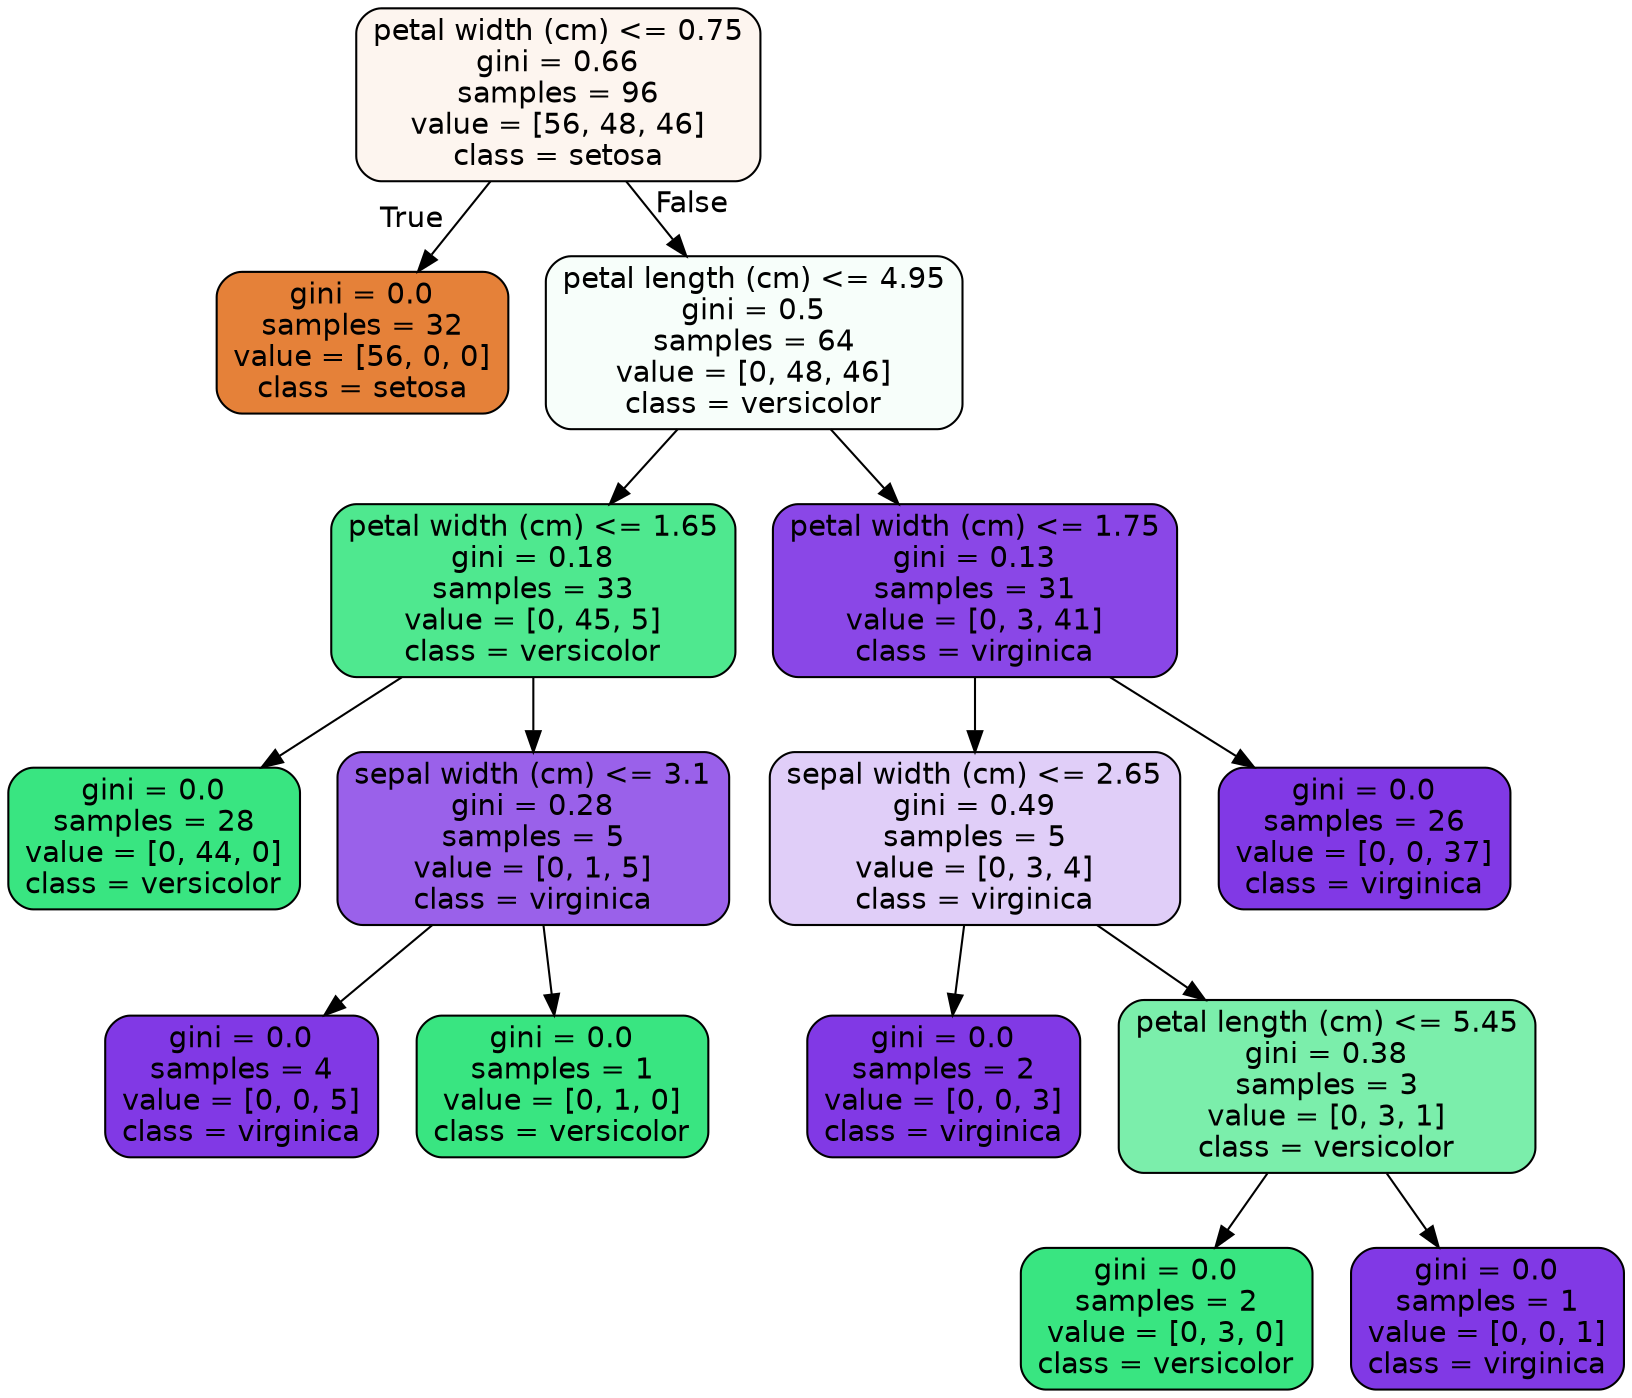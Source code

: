 digraph Tree {
node [shape=box, style="filled, rounded", color="black", fontname=helvetica] ;
edge [fontname=helvetica] ;
0 [label="petal width (cm) <= 0.75\ngini = 0.66\nsamples = 96\nvalue = [56, 48, 46]\nclass = setosa", fillcolor="#fdf5ef"] ;
1 [label="gini = 0.0\nsamples = 32\nvalue = [56, 0, 0]\nclass = setosa", fillcolor="#e58139"] ;
0 -> 1 [labeldistance=2.5, labelangle=45, headlabel="True"] ;
2 [label="petal length (cm) <= 4.95\ngini = 0.5\nsamples = 64\nvalue = [0, 48, 46]\nclass = versicolor", fillcolor="#f7fefa"] ;
0 -> 2 [labeldistance=2.5, labelangle=-45, headlabel="False"] ;
3 [label="petal width (cm) <= 1.65\ngini = 0.18\nsamples = 33\nvalue = [0, 45, 5]\nclass = versicolor", fillcolor="#4fe88f"] ;
2 -> 3 ;
4 [label="gini = 0.0\nsamples = 28\nvalue = [0, 44, 0]\nclass = versicolor", fillcolor="#39e581"] ;
3 -> 4 ;
5 [label="sepal width (cm) <= 3.1\ngini = 0.28\nsamples = 5\nvalue = [0, 1, 5]\nclass = virginica", fillcolor="#9a61ea"] ;
3 -> 5 ;
6 [label="gini = 0.0\nsamples = 4\nvalue = [0, 0, 5]\nclass = virginica", fillcolor="#8139e5"] ;
5 -> 6 ;
7 [label="gini = 0.0\nsamples = 1\nvalue = [0, 1, 0]\nclass = versicolor", fillcolor="#39e581"] ;
5 -> 7 ;
8 [label="petal width (cm) <= 1.75\ngini = 0.13\nsamples = 31\nvalue = [0, 3, 41]\nclass = virginica", fillcolor="#8a47e7"] ;
2 -> 8 ;
9 [label="sepal width (cm) <= 2.65\ngini = 0.49\nsamples = 5\nvalue = [0, 3, 4]\nclass = virginica", fillcolor="#e0cef8"] ;
8 -> 9 ;
10 [label="gini = 0.0\nsamples = 2\nvalue = [0, 0, 3]\nclass = virginica", fillcolor="#8139e5"] ;
9 -> 10 ;
11 [label="petal length (cm) <= 5.45\ngini = 0.38\nsamples = 3\nvalue = [0, 3, 1]\nclass = versicolor", fillcolor="#7beeab"] ;
9 -> 11 ;
12 [label="gini = 0.0\nsamples = 2\nvalue = [0, 3, 0]\nclass = versicolor", fillcolor="#39e581"] ;
11 -> 12 ;
13 [label="gini = 0.0\nsamples = 1\nvalue = [0, 0, 1]\nclass = virginica", fillcolor="#8139e5"] ;
11 -> 13 ;
14 [label="gini = 0.0\nsamples = 26\nvalue = [0, 0, 37]\nclass = virginica", fillcolor="#8139e5"] ;
8 -> 14 ;
}